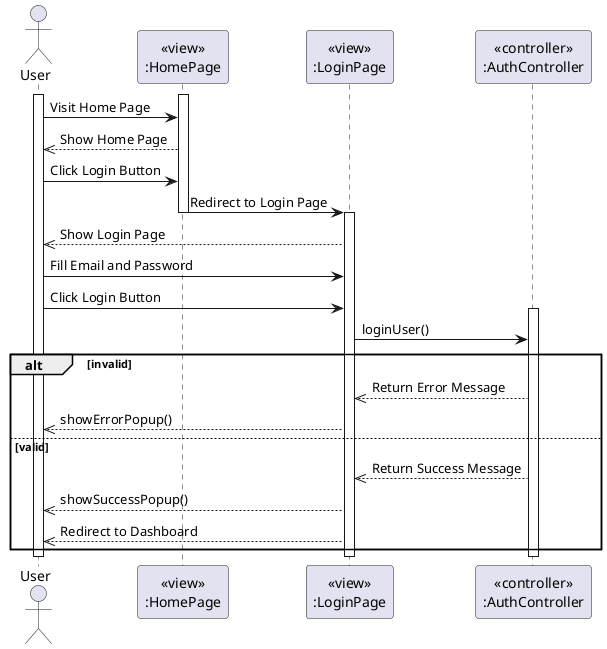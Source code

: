 @startuml Login
actor User
participant HomePageView [
  <<view>>
  :HomePage
]

participant LoginPageView [
  <<view>>
  :LoginPage
]

activate User
activate HomePageView
User -> HomePageView: Visit Home Page
HomePageView -->> User: Show Home Page
User -> HomePageView: Click Login Button
HomePageView -> LoginPageView: Redirect to Login Page

deactivate HomePageView
activate LoginPageView
LoginPageView -->> User: Show Login Page
User -> LoginPageView: Fill Email and Password
User -> LoginPageView: Click Login Button

participant AuthController [
  <<controller>>
  :AuthController
]

activate AuthController
LoginPageView -> AuthController: loginUser()
alt invalid
AuthController -->> LoginPageView: Return Error Message
LoginPageView -->> User: showErrorPopup()
else valid
AuthController -->> LoginPageView: Return Success Message
LoginPageView -->> User: showSuccessPopup()
LoginPageView -->> User: Redirect to Dashboard
end

deactivate User
deactivate LoginPageView
deactivate AuthController
@enduml
